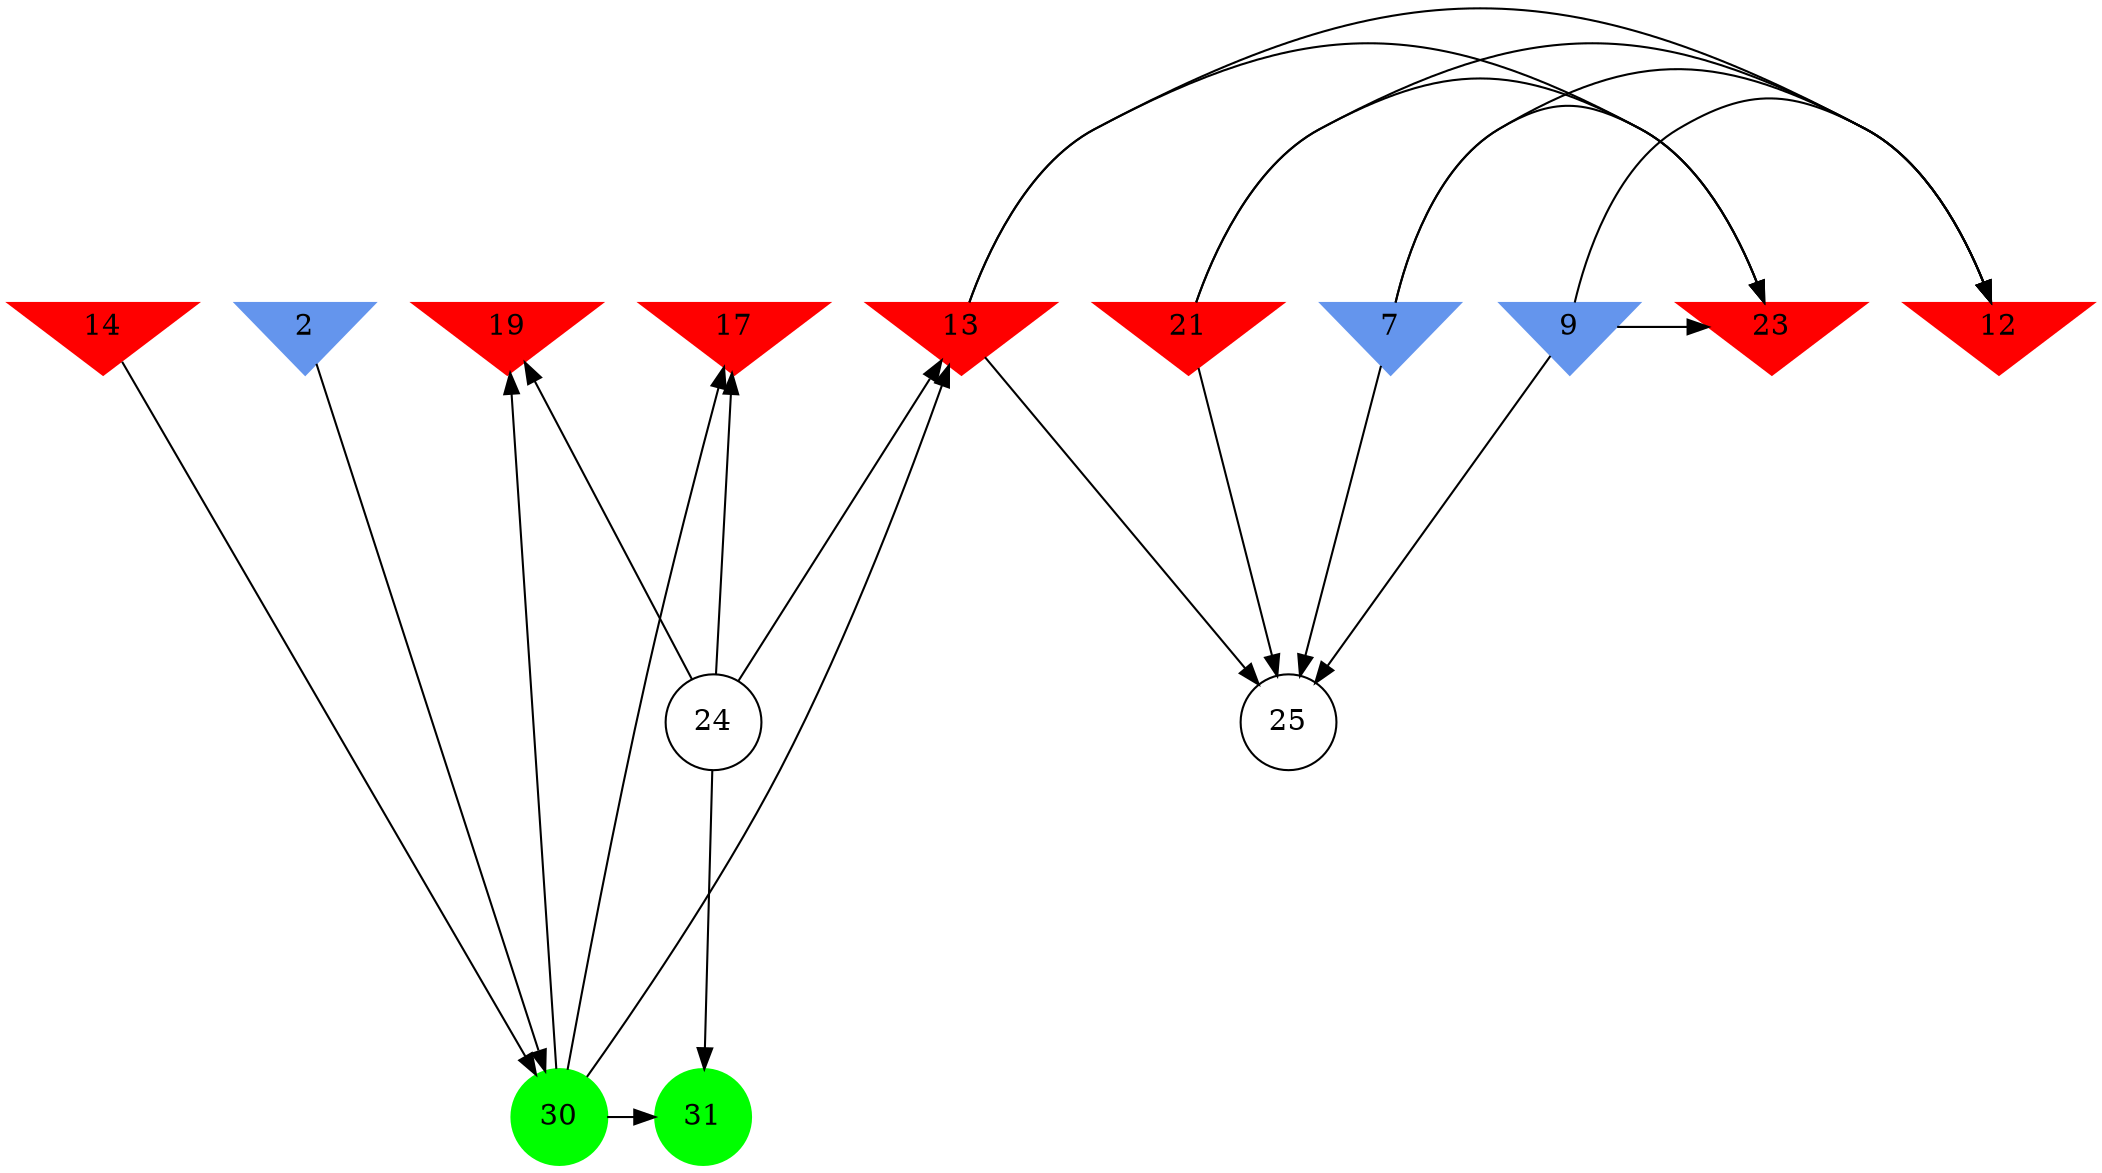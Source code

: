 digraph brain {
	ranksep=2.0;
	2 [shape=invtriangle,style=filled,color=cornflowerblue];
	7 [shape=invtriangle,style=filled,color=cornflowerblue];
	9 [shape=invtriangle,style=filled,color=cornflowerblue];
	12 [shape=invtriangle,style=filled,color=red];
	13 [shape=invtriangle,style=filled,color=red];
	14 [shape=invtriangle,style=filled,color=red];
	17 [shape=invtriangle,style=filled,color=red];
	19 [shape=invtriangle,style=filled,color=red];
	21 [shape=invtriangle,style=filled,color=red];
	23 [shape=invtriangle,style=filled,color=red];
	24 [shape=circle,color=black];
	25 [shape=circle,color=black];
	30 [shape=circle,style=filled,color=green];
	31 [shape=circle,style=filled,color=green];
	24	->	17;
	24	->	13;
	24	->	19;
	24	->	31;
	30	->	17;
	30	->	13;
	30	->	19;
	30	->	31;
	9	->	25;
	9	->	23;
	9	->	12;
	21	->	25;
	21	->	23;
	21	->	12;
	13	->	25;
	13	->	23;
	13	->	12;
	7	->	25;
	7	->	23;
	7	->	12;
	2	->	30;
	14	->	30;
	{ rank=same; 2; 7; 9; 12; 13; 14; 17; 19; 21; 23; }
	{ rank=same; 24; 25; }
	{ rank=same; 30; 31; }
}

